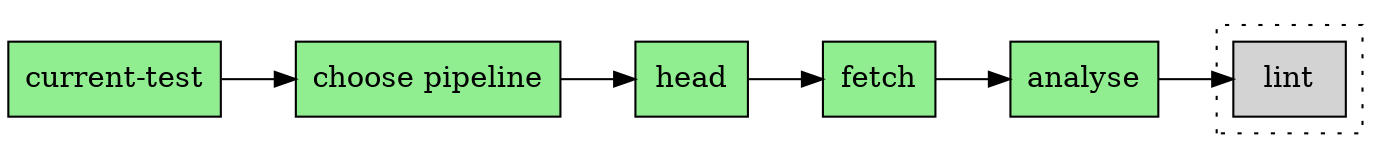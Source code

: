 digraph pipeline {
  node [shape="box"]
  rankdir=LR
  n2 [label="current-test",fillcolor="#90ee90",style="filled"]
  n1 [label="choose pipeline",fillcolor="#90ee90",style="filled"]
  n6 [label="head",fillcolor="#90ee90",style="filled"]
  n5 [label="fetch",fillcolor="#90ee90",style="filled"]
  n4 [label="analyse",fillcolor="#90ee90",style="filled"]
  subgraph cluster_0 {
  style="dotted"n7 [label="lint",fillcolor="#d3d3d3",style="filled"]
  }
  n4 -> n7
  n5 -> n4
  n6 -> n5
  n1 -> n6
  n2 -> n1
  }
